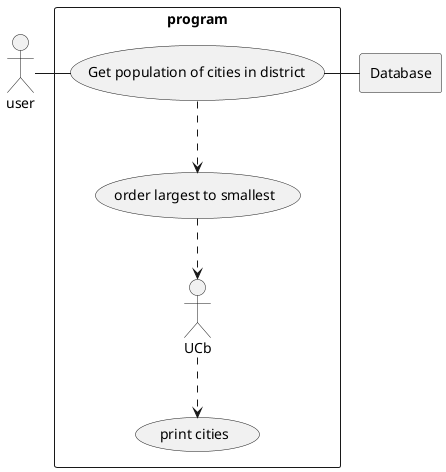 @startuml

actor user as "user"

rectangle Database

rectangle "program" {
    usecase UC4 as "Get population of cities in district"
    usecase UCa as "order largest to smallest"
    usecase UCc as "print cities"

    user - UC4
    UC4 ..> UCa
    UCa ..> UCb
    UCb ..> UCc
    UC4 - Database
}

@enduml